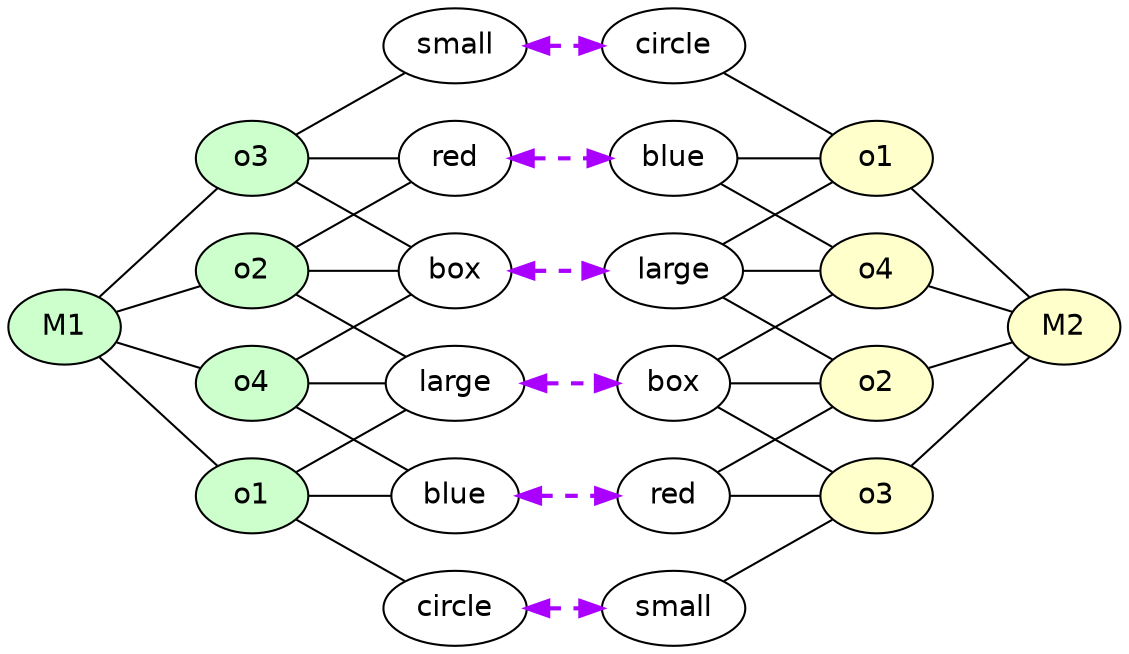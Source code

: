 strict digraph G {
	graph [bb="0,0,523.39,306",
		rankdir=LR
	];
	node [label="\N"];
	M1	 [fillcolor="#CCFFCC",
		fontname=Helvetica,
		height=0.5,
		pos="27,153",
		shape=oval,
		style=filled,
		width=0.75];
	o1_1	 [fillcolor="#CCFFCC",
		fontname=Helvetica,
		height=0.5,
		label=o1,
		pos="117,72",
		shape=oval,
		style=filled,
		width=0.75];
	M1 -> o1_1	 [constraint=true,
		dir=none,
		penwidth=1,
		pos="43.09,138.52 59.371,123.87 84.406,101.33 100.75,86.629"];
	o2_1	 [fillcolor="#CCFFCC",
		fontname=Helvetica,
		height=0.5,
		label=o2,
		pos="117,180",
		shape=oval,
		style=filled,
		width=0.75];
	M1 -> o2_1	 [constraint=true,
		dir=none,
		penwidth=1,
		pos="52.07,160.52 64.657,164.3 79.851,168.86 92.375,172.61"];
	o3_1	 [fillcolor="#CCFFCC",
		fontname=Helvetica,
		height=0.5,
		label=o3,
		pos="117,234",
		shape=oval,
		style=filled,
		width=0.75];
	M1 -> o3_1	 [constraint=true,
		dir=none,
		penwidth=1,
		pos="43.09,167.48 59.371,182.13 84.406,204.67 100.75,219.37"];
	o4_1	 [fillcolor="#CCFFCC",
		fontname=Helvetica,
		height=0.5,
		label=o4,
		pos="117,126",
		shape=oval,
		style=filled,
		width=0.75];
	M1 -> o4_1	 [constraint=true,
		dir=none,
		penwidth=1,
		pos="52.07,145.48 64.657,141.7 79.851,137.14 92.375,133.39"];
	M2	 [fillcolor="#FFFFCC",
		fontname=Helvetica,
		height=0.5,
		pos="496.39,153",
		shape=oval,
		style=filled,
		width=0.75];
	blue_1	 [fontname=Helvetica,
		height=0.5,
		label=blue,
		pos="211.85,72",
		shape=oval,
		width=0.77632];
	o1_1 -> blue_1	 [constraint=true,
		dir=none,
		pos="144.18,72 156.55,72 171.18,72 183.67,72"];
	large_1	 [fontname=Helvetica,
		height=0.5,
		label=large,
		pos="211.85,126",
		shape=oval,
		width=0.86659];
	o1_1 -> large_1	 [constraint=true,
		dir=none,
		pos="137.58,83.717 152.84,92.403 173.62,104.23 189.32,113.17"];
	circle_1	 [fontname=Helvetica,
		height=0.5,
		label=circle,
		pos="211.85,18",
		shape=oval,
		width=0.88464];
	o1_1 -> circle_1	 [constraint=true,
		dir=none,
		pos="137.58,60.283 152.84,51.597 173.62,39.766 189.32,30.827"];
	red_2	 [fontname=Helvetica,
		height=0.5,
		label=red,
		pos="311.54,72",
		shape=oval,
		width=0.75];
	blue_1 -> red_2	 [color="#AA00FF",
		constraint=true,
		dir=both,
		penwidth=2,
		pos="s,239.88,72 e,284.4,72 250.07,72 258.03,72 266.41,72 274.33,72",
		style=dashed];
	o1_2	 [fillcolor="#FFFFCC",
		fontname=Helvetica,
		height=0.5,
		label=o1,
		pos="406.39,234",
		shape=oval,
		style=filled,
		width=0.75];
	o1_2 -> M2	 [constraint=true,
		dir=none,
		penwidth=1,
		pos="422.48,219.52 438.76,204.87 463.8,182.33 480.13,167.63"];
	blue_2	 [fontname=Helvetica,
		height=0.5,
		label=blue,
		pos="311.54,234",
		shape=oval,
		width=0.77632];
	blue_2 -> o1_2	 [constraint=true,
		dir=none,
		pos="339.74,234 352.19,234 366.77,234 379.11,234"];
	o4_2	 [fillcolor="#FFFFCC",
		fontname=Helvetica,
		height=0.5,
		label=o4,
		pos="406.39,180",
		shape=oval,
		style=filled,
		width=0.75];
	blue_2 -> o4_2	 [constraint=true,
		dir=none,
		pos="332.59,222.02 348.42,213 369.99,200.72 385.72,191.77"];
	box_2	 [fontname=Helvetica,
		height=0.5,
		label=box,
		pos="311.54,126",
		shape=oval,
		width=0.75];
	large_1 -> box_2	 [color="#AA00FF",
		constraint=true,
		dir=both,
		penwidth=2,
		pos="s,243.12,126 e,284.42,126 253.37,126 260.25,126 267.35,126 274.12,126",
		style=dashed];
	large_2	 [fontname=Helvetica,
		height=0.5,
		label=large,
		pos="311.54,180",
		shape=oval,
		width=0.86659];
	large_2 -> o1_2	 [constraint=true,
		dir=none,
		pos="334.02,192.8 349.69,201.72 370.43,213.53 385.69,222.22"];
	o2_2	 [fillcolor="#FFFFCC",
		fontname=Helvetica,
		height=0.5,
		label=o2,
		pos="406.39,126",
		shape=oval,
		style=filled,
		width=0.75];
	large_2 -> o2_2	 [constraint=true,
		dir=none,
		pos="334.02,167.2 349.69,158.28 370.43,146.47 385.69,137.78"];
	large_2 -> o4_2	 [constraint=true,
		dir=none,
		pos="342.86,180 354.62,180 367.89,180 379.24,180"];
	small_2	 [fontname=Helvetica,
		height=0.5,
		label=small,
		pos="311.54,18",
		shape=oval,
		width=0.88464];
	circle_1 -> small_2	 [color="#AA00FF",
		constraint=true,
		dir=both,
		penwidth=2,
		pos="s,243.94,18 e,279.51,18 254.1,18 259.15,18 264.31,18 269.36,18",
		style=dashed];
	circle_2	 [fontname=Helvetica,
		height=0.5,
		label=circle,
		pos="311.54,288",
		shape=oval,
		width=0.88464];
	circle_2 -> o1_2	 [constraint=true,
		dir=none,
		pos="334.02,275.2 349.69,266.28 370.43,254.47 385.69,245.78"];
	o2_1 -> large_1	 [constraint=true,
		dir=none,
		pos="137.58,168.28 152.84,159.6 173.62,147.77 189.32,138.83"];
	red_1	 [fontname=Helvetica,
		height=0.5,
		label=red,
		pos="211.85,234",
		shape=oval,
		width=0.75];
	o2_1 -> red_1	 [constraint=true,
		dir=none,
		pos="137.58,191.72 153.49,200.77 175.41,213.25 191.31,222.31"];
	box_1	 [fontname=Helvetica,
		height=0.5,
		label=box,
		pos="211.85,180",
		shape=oval,
		width=0.75];
	o2_1 -> box_1	 [constraint=true,
		dir=none,
		pos="144.18,180 156.88,180 171.96,180 184.66,180"];
	red_1 -> blue_2	 [color="#AA00FF",
		constraint=true,
		dir=both,
		penwidth=2,
		pos="s,239.09,234 e,283.29,234 249.14,234 257,234 265.31,234 273.21,234",
		style=dashed];
	o2_2 -> M2	 [constraint=true,
		dir=none,
		penwidth=1,
		pos="431.46,133.52 444.05,137.3 459.24,141.86 471.76,145.61"];
	red_2 -> o2_2	 [constraint=true,
		dir=none,
		pos="332.12,83.717 348.03,92.775 369.95,105.25 385.85,114.31"];
	o3_2	 [fillcolor="#FFFFCC",
		fontname=Helvetica,
		height=0.5,
		label=o3,
		pos="406.39,72",
		shape=oval,
		style=filled,
		width=0.75];
	red_2 -> o3_2	 [constraint=true,
		dir=none,
		pos="338.72,72 351.42,72 366.51,72 379.21,72"];
	box_1 -> large_2	 [color="#AA00FF",
		constraint=true,
		dir=both,
		penwidth=2,
		pos="s,239.09,180 e,280.1,180 249.32,180 255.97,180 262.94,180 269.71,180",
		style=dashed];
	box_2 -> o2_2	 [constraint=true,
		dir=none,
		pos="338.72,126 351.42,126 366.51,126 379.21,126"];
	box_2 -> o3_2	 [constraint=true,
		dir=none,
		pos="332.12,114.28 348.03,105.23 369.95,92.746 385.85,83.694"];
	box_2 -> o4_2	 [constraint=true,
		dir=none,
		pos="332.12,137.72 348.03,146.77 369.95,159.25 385.85,168.31"];
	o3_1 -> red_1	 [constraint=true,
		dir=none,
		pos="144.18,234 156.88,234 171.96,234 184.66,234"];
	o3_1 -> box_1	 [constraint=true,
		dir=none,
		pos="137.58,222.28 153.49,213.23 175.41,200.75 191.31,191.69"];
	small_1	 [fontname=Helvetica,
		height=0.5,
		label=small,
		pos="211.85,288",
		shape=oval,
		width=0.88464];
	o3_1 -> small_1	 [constraint=true,
		dir=none,
		pos="137.58,245.72 152.84,254.4 173.62,266.23 189.32,275.17"];
	o3_2 -> M2	 [constraint=true,
		dir=none,
		penwidth=1,
		pos="422.48,86.481 438.76,101.13 463.8,123.67 480.13,138.37"];
	small_1 -> circle_2	 [color="#AA00FF",
		constraint=true,
		dir=both,
		penwidth=2,
		pos="s,243.94,288 e,279.51,288 254.1,288 259.15,288 264.31,288 269.36,288",
		style=dashed];
	small_2 -> o3_2	 [constraint=true,
		dir=none,
		pos="334.02,30.797 349.69,39.717 370.43,51.528 385.69,60.217"];
	o4_1 -> blue_1	 [constraint=true,
		dir=none,
		pos="137.58,114.28 153.27,105.35 174.81,93.087 190.65,84.068"];
	o4_1 -> large_1	 [constraint=true,
		dir=none,
		pos="144.18,126 155.46,126 168.61,126 180.31,126"];
	o4_1 -> box_1	 [constraint=true,
		dir=none,
		pos="137.58,137.72 153.49,146.77 175.41,159.25 191.31,168.31"];
	o4_2 -> M2	 [constraint=true,
		dir=none,
		penwidth=1,
		pos="431.46,172.48 444.05,168.7 459.24,164.14 471.76,160.39"];
}
